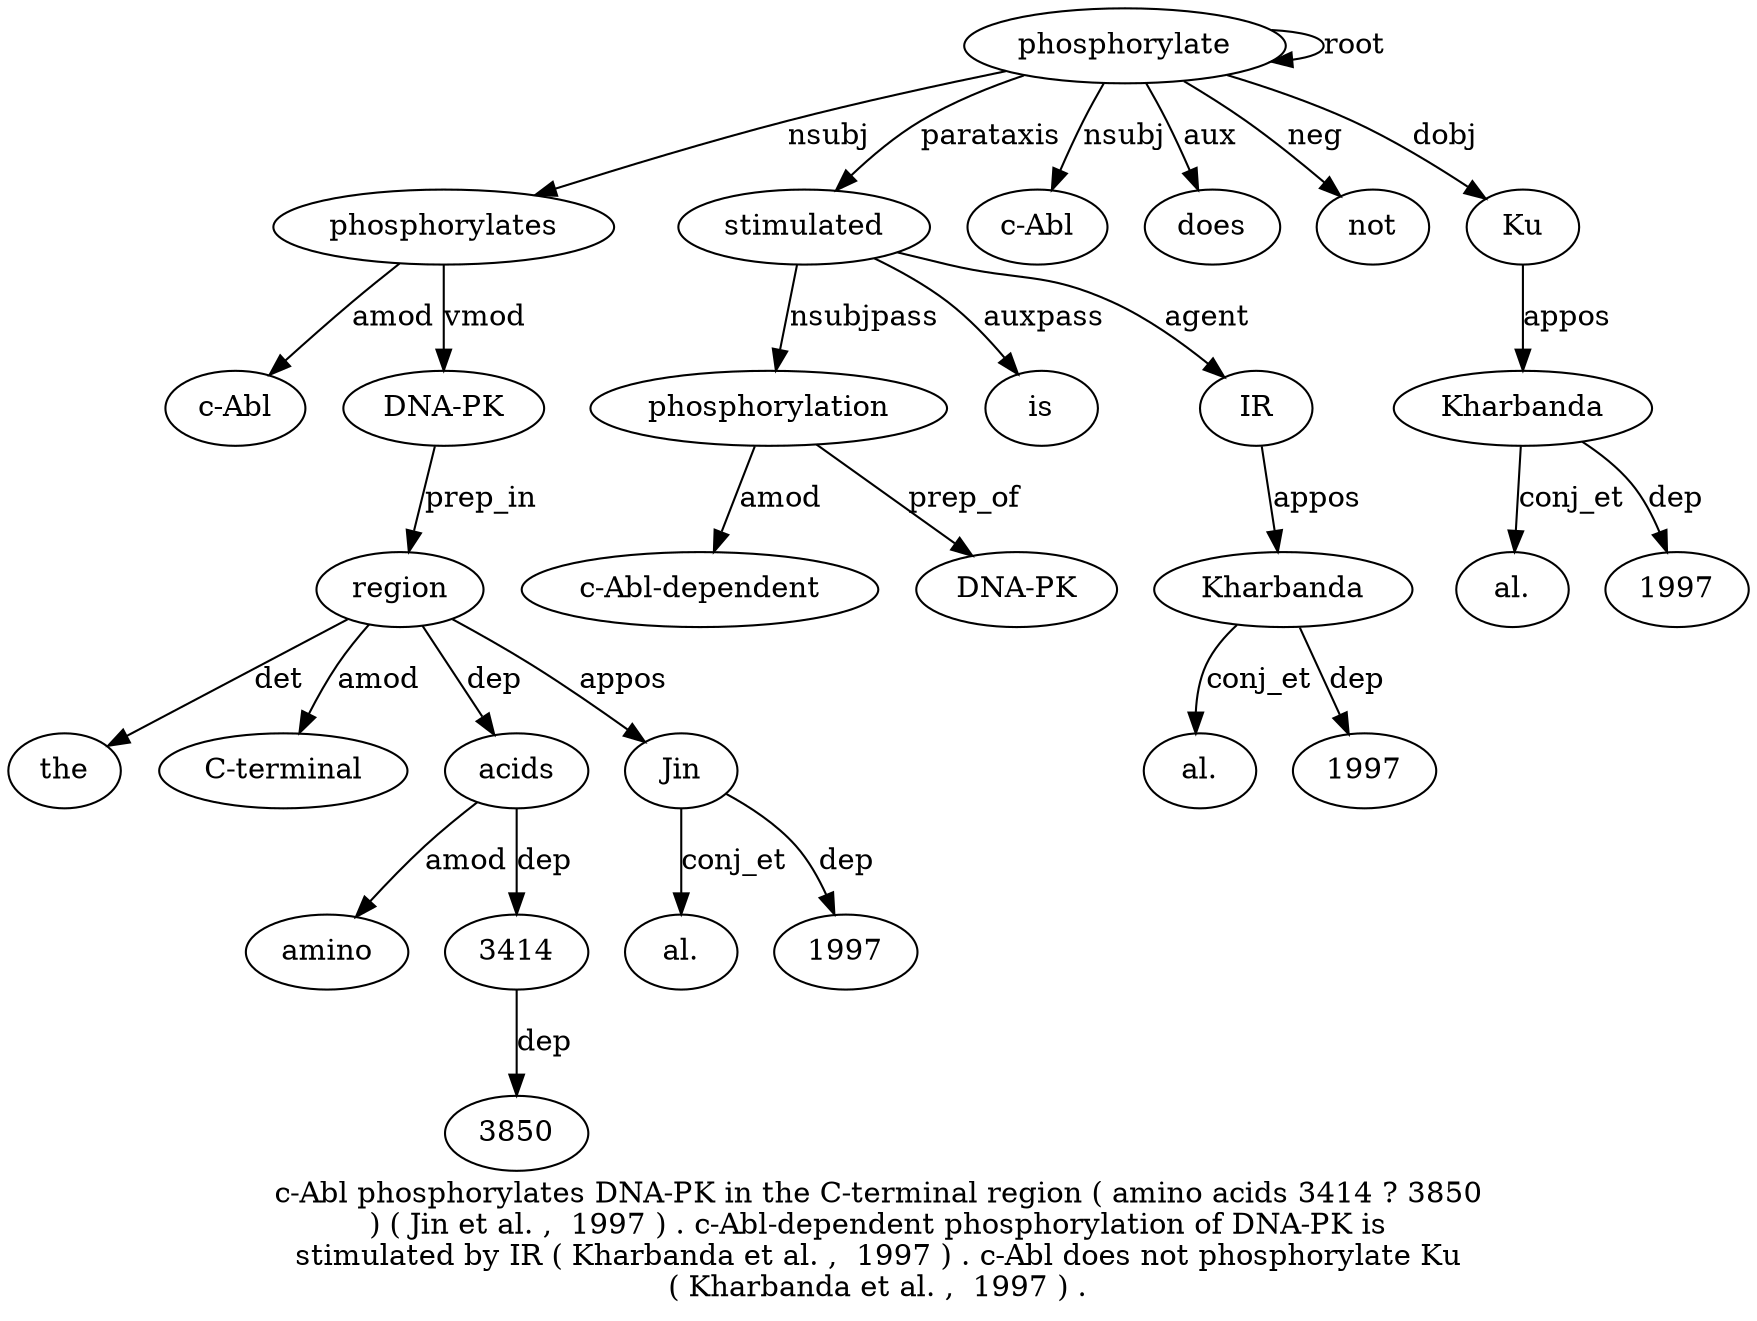 digraph "c-Abl phosphorylates DNA-PK in the C-terminal region ( amino acids 3414 ? 3850 ) ( Jin et al. ,  1997 ) . c-Abl-dependent phosphorylation of DNA-PK is stimulated by IR ( Kharbanda et al. ,  1997 ) . c-Abl does not phosphorylate Ku ( Kharbanda et al. ,  1997 ) ." {
label="c-Abl phosphorylates DNA-PK in the C-terminal region ( amino acids 3414 ? 3850
) ( Jin et al. ,  1997 ) . c-Abl-dependent phosphorylation of DNA-PK is
stimulated by IR ( Kharbanda et al. ,  1997 ) . c-Abl does not phosphorylate Ku
( Kharbanda et al. ,  1997 ) .";
phosphorylates2 [style=filled, fillcolor=white, label=phosphorylates];
"c-Abl1" [style=filled, fillcolor=white, label="c-Abl"];
phosphorylates2 -> "c-Abl1"  [label=amod];
phosphorylate42 [style=filled, fillcolor=white, label=phosphorylate];
phosphorylate42 -> phosphorylates2  [label=nsubj];
"DNA-PK3" [style=filled, fillcolor=white, label="DNA-PK"];
phosphorylates2 -> "DNA-PK3"  [label=vmod];
region7 [style=filled, fillcolor=white, label=region];
the5 [style=filled, fillcolor=white, label=the];
region7 -> the5  [label=det];
"C-terminal6" [style=filled, fillcolor=white, label="C-terminal"];
region7 -> "C-terminal6"  [label=amod];
"DNA-PK3" -> region7  [label=prep_in];
acids10 [style=filled, fillcolor=white, label=acids];
amino9 [style=filled, fillcolor=white, label=amino];
acids10 -> amino9  [label=amod];
region7 -> acids10  [label=dep];
3414 [style=filled, fillcolor=white, label=3414];
acids10 -> 3414  [label=dep];
38501 [style=filled, fillcolor=white, label=3850];
3414 -> 38501  [label=dep];
Jin16 [style=filled, fillcolor=white, label=Jin];
region7 -> Jin16  [label=appos];
"al.18" [style=filled, fillcolor=white, label="al."];
Jin16 -> "al.18"  [label=conj_et];
199720 [style=filled, fillcolor=white, label=1997];
Jin16 -> 199720  [label=dep];
phosphorylation24 [style=filled, fillcolor=white, label=phosphorylation];
"c-Abl-dependent23" [style=filled, fillcolor=white, label="c-Abl-dependent"];
phosphorylation24 -> "c-Abl-dependent23"  [label=amod];
stimulated28 [style=filled, fillcolor=white, label=stimulated];
stimulated28 -> phosphorylation24  [label=nsubjpass];
"DNA-PK26" [style=filled, fillcolor=white, label="DNA-PK"];
phosphorylation24 -> "DNA-PK26"  [label=prep_of];
is27 [style=filled, fillcolor=white, label=is];
stimulated28 -> is27  [label=auxpass];
phosphorylate42 -> stimulated28  [label=parataxis];
IR30 [style=filled, fillcolor=white, label=IR];
stimulated28 -> IR30  [label=agent];
Kharbanda32 [style=filled, fillcolor=white, label=Kharbanda];
IR30 -> Kharbanda32  [label=appos];
"al.34" [style=filled, fillcolor=white, label="al."];
Kharbanda32 -> "al.34"  [label=conj_et];
199736 [style=filled, fillcolor=white, label=1997];
Kharbanda32 -> 199736  [label=dep];
"c-Abl39" [style=filled, fillcolor=white, label="c-Abl"];
phosphorylate42 -> "c-Abl39"  [label=nsubj];
does40 [style=filled, fillcolor=white, label=does];
phosphorylate42 -> does40  [label=aux];
not41 [style=filled, fillcolor=white, label=not];
phosphorylate42 -> not41  [label=neg];
phosphorylate42 -> phosphorylate42  [label=root];
Ku43 [style=filled, fillcolor=white, label=Ku];
phosphorylate42 -> Ku43  [label=dobj];
Kharbanda45 [style=filled, fillcolor=white, label=Kharbanda];
Ku43 -> Kharbanda45  [label=appos];
"al.47" [style=filled, fillcolor=white, label="al."];
Kharbanda45 -> "al.47"  [label=conj_et];
19974 [style=filled, fillcolor=white, label=1997];
Kharbanda45 -> 19974  [label=dep];
}
